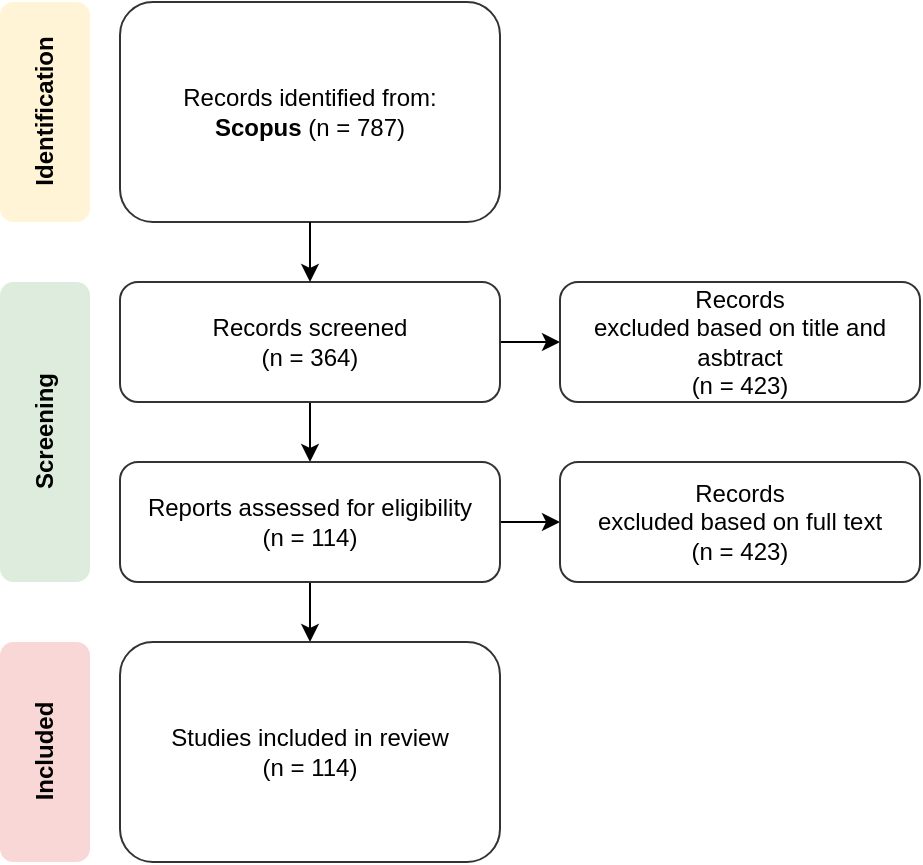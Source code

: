 <mxfile version="23.1.4" type="github">
  <diagram name="Page-1" id="Ggp5vJnNv3NEFr9DOHgk">
    <mxGraphModel dx="1050" dy="609" grid="1" gridSize="10" guides="1" tooltips="1" connect="1" arrows="1" fold="1" page="1" pageScale="1" pageWidth="850" pageHeight="1100" math="0" shadow="0">
      <root>
        <mxCell id="0" />
        <mxCell id="1" parent="0" />
        <mxCell id="SLHOG6Y4de0ulLOJy8oc-1" value="Identification" style="rounded=1;whiteSpace=wrap;html=1;fillColor=#fff2cc;strokeColor=none;opacity=80;horizontal=0;fontStyle=1" vertex="1" parent="1">
          <mxGeometry x="230" y="200" width="45" height="110" as="geometry" />
        </mxCell>
        <mxCell id="SLHOG6Y4de0ulLOJy8oc-2" value="&lt;span style=&quot;font-size:9.0pt;mso-bidi-font-size:&lt;br/&gt;10.0pt;line-height:107%;font-family:&amp;quot;Arial&amp;quot;,sans-serif;mso-fareast-font-family:&lt;br/&gt;Calibri;mso-fareast-theme-font:minor-latin;color:black;mso-themecolor:text1;&lt;br/&gt;mso-ansi-language:EN-AU;mso-fareast-language:EN-US;mso-bidi-language:AR-SA&quot; lang=&quot;EN-AU&quot;&gt;Records identified from:&lt;br&gt;&lt;b&gt;Scopus&lt;/b&gt; (n = 787)&lt;br&gt;&lt;/span&gt;" style="rounded=1;whiteSpace=wrap;html=1;fillColor=none;strokeColor=#333333;" vertex="1" parent="1">
          <mxGeometry x="290" y="200" width="190" height="110" as="geometry" />
        </mxCell>
        <mxCell id="SLHOG6Y4de0ulLOJy8oc-13" style="edgeStyle=orthogonalEdgeStyle;rounded=0;orthogonalLoop=1;jettySize=auto;html=1;exitX=0.5;exitY=1;exitDx=0;exitDy=0;entryX=0.5;entryY=0;entryDx=0;entryDy=0;" edge="1" parent="1" source="SLHOG6Y4de0ulLOJy8oc-4" target="SLHOG6Y4de0ulLOJy8oc-8">
          <mxGeometry relative="1" as="geometry" />
        </mxCell>
        <mxCell id="SLHOG6Y4de0ulLOJy8oc-15" style="edgeStyle=orthogonalEdgeStyle;rounded=0;orthogonalLoop=1;jettySize=auto;html=1;exitX=1;exitY=0.5;exitDx=0;exitDy=0;entryX=0;entryY=0.5;entryDx=0;entryDy=0;" edge="1" parent="1" source="SLHOG6Y4de0ulLOJy8oc-4" target="SLHOG6Y4de0ulLOJy8oc-5">
          <mxGeometry relative="1" as="geometry" />
        </mxCell>
        <mxCell id="SLHOG6Y4de0ulLOJy8oc-4" value="Records screened&lt;br&gt;(n = 364)" style="rounded=1;whiteSpace=wrap;html=1;fillColor=none;strokeColor=#333333;" vertex="1" parent="1">
          <mxGeometry x="290" y="340" width="190" height="60" as="geometry" />
        </mxCell>
        <mxCell id="SLHOG6Y4de0ulLOJy8oc-5" value="&lt;span style=&quot;font-size:9.0pt;mso-bidi-font-size:&lt;br/&gt;10.0pt;line-height:107%;font-family:&amp;quot;Arial&amp;quot;,sans-serif;mso-fareast-font-family:&lt;br/&gt;Calibri;mso-fareast-theme-font:minor-latin;color:black;mso-themecolor:text1;&lt;br/&gt;mso-ansi-language:EN-AU;mso-fareast-language:EN-US;mso-bidi-language:AR-SA&quot; lang=&quot;EN-AU&quot;&gt;Records&lt;br&gt;excluded based on title and asbtract&lt;br&gt;(n = 423)&lt;br&gt;&lt;/span&gt;" style="rounded=1;whiteSpace=wrap;html=1;fillColor=none;strokeColor=#333333;" vertex="1" parent="1">
          <mxGeometry x="510" y="340" width="180" height="60" as="geometry" />
        </mxCell>
        <mxCell id="SLHOG6Y4de0ulLOJy8oc-7" value="Screening" style="rounded=1;whiteSpace=wrap;html=1;fillColor=#d5e8d4;strokeColor=none;opacity=80;horizontal=0;fontStyle=1" vertex="1" parent="1">
          <mxGeometry x="230" y="340" width="45" height="150" as="geometry" />
        </mxCell>
        <mxCell id="SLHOG6Y4de0ulLOJy8oc-14" style="edgeStyle=orthogonalEdgeStyle;rounded=0;orthogonalLoop=1;jettySize=auto;html=1;exitX=0.5;exitY=1;exitDx=0;exitDy=0;" edge="1" parent="1" source="SLHOG6Y4de0ulLOJy8oc-8" target="SLHOG6Y4de0ulLOJy8oc-10">
          <mxGeometry relative="1" as="geometry" />
        </mxCell>
        <mxCell id="SLHOG6Y4de0ulLOJy8oc-16" style="edgeStyle=orthogonalEdgeStyle;rounded=0;orthogonalLoop=1;jettySize=auto;html=1;exitX=1;exitY=0.5;exitDx=0;exitDy=0;entryX=0;entryY=0.5;entryDx=0;entryDy=0;" edge="1" parent="1" source="SLHOG6Y4de0ulLOJy8oc-8" target="SLHOG6Y4de0ulLOJy8oc-11">
          <mxGeometry relative="1" as="geometry" />
        </mxCell>
        <mxCell id="SLHOG6Y4de0ulLOJy8oc-8" value="&lt;div&gt;Reports assessed for eligibility&lt;/div&gt;&lt;div&gt;(n = 114)&lt;/div&gt;" style="rounded=1;whiteSpace=wrap;html=1;fillColor=none;strokeColor=#333333;" vertex="1" parent="1">
          <mxGeometry x="290" y="430" width="190" height="60" as="geometry" />
        </mxCell>
        <mxCell id="SLHOG6Y4de0ulLOJy8oc-9" value="Included" style="rounded=1;whiteSpace=wrap;html=1;fillColor=#f8cecc;strokeColor=none;opacity=80;horizontal=0;fontStyle=1" vertex="1" parent="1">
          <mxGeometry x="230" y="520" width="45" height="110" as="geometry" />
        </mxCell>
        <mxCell id="SLHOG6Y4de0ulLOJy8oc-10" value="&lt;span style=&quot;font-size:9.0pt;mso-bidi-font-size:&lt;br/&gt;10.0pt;line-height:107%;font-family:&amp;quot;Arial&amp;quot;,sans-serif;mso-fareast-font-family:&lt;br/&gt;Calibri;mso-fareast-theme-font:minor-latin;color:black;mso-themecolor:text1;&lt;br/&gt;mso-ansi-language:EN-AU;mso-fareast-language:EN-US;mso-bidi-language:AR-SA&quot; lang=&quot;EN-AU&quot;&gt;Studies included in review&lt;br&gt;(n =&amp;nbsp;114)&lt;br&gt;&lt;/span&gt;" style="rounded=1;whiteSpace=wrap;html=1;fillColor=none;strokeColor=#333333;" vertex="1" parent="1">
          <mxGeometry x="290" y="520" width="190" height="110" as="geometry" />
        </mxCell>
        <mxCell id="SLHOG6Y4de0ulLOJy8oc-11" value="&lt;span style=&quot;font-size:9.0pt;mso-bidi-font-size:&lt;br/&gt;10.0pt;line-height:107%;font-family:&amp;quot;Arial&amp;quot;,sans-serif;mso-fareast-font-family:&lt;br/&gt;Calibri;mso-fareast-theme-font:minor-latin;color:black;mso-themecolor:text1;&lt;br/&gt;mso-ansi-language:EN-AU;mso-fareast-language:EN-US;mso-bidi-language:AR-SA&quot; lang=&quot;EN-AU&quot;&gt;Records&lt;br&gt;excluded based on full text&lt;br&gt;(n = 423)&lt;br&gt;&lt;/span&gt;" style="rounded=1;whiteSpace=wrap;html=1;fillColor=none;strokeColor=#333333;" vertex="1" parent="1">
          <mxGeometry x="510" y="430" width="180" height="60" as="geometry" />
        </mxCell>
        <mxCell id="SLHOG6Y4de0ulLOJy8oc-12" value="" style="endArrow=classic;html=1;rounded=0;exitX=0.5;exitY=1;exitDx=0;exitDy=0;entryX=0.5;entryY=0;entryDx=0;entryDy=0;" edge="1" parent="1" source="SLHOG6Y4de0ulLOJy8oc-2" target="SLHOG6Y4de0ulLOJy8oc-4">
          <mxGeometry width="50" height="50" relative="1" as="geometry">
            <mxPoint x="400" y="420" as="sourcePoint" />
            <mxPoint x="450" y="370" as="targetPoint" />
          </mxGeometry>
        </mxCell>
      </root>
    </mxGraphModel>
  </diagram>
</mxfile>
